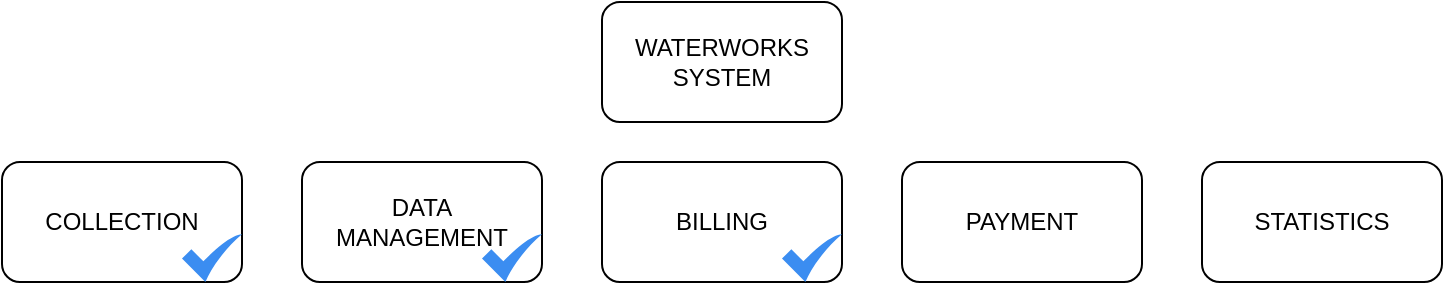 <mxfile version="15.4.0" type="device" pages="5"><diagram id="led_Qont409aElbrCIAP" name="Complete System"><mxGraphModel dx="1264" dy="584" grid="1" gridSize="10" guides="1" tooltips="1" connect="1" arrows="1" fold="1" page="1" pageScale="1" pageWidth="1169" pageHeight="827" math="0" shadow="0"><root><mxCell id="0"/><mxCell id="1" parent="0"/><mxCell id="iMOJa97wFOEEvU0Y_4AZ-1" value="WATERWORKS SYSTEM" style="rounded=1;whiteSpace=wrap;html=1;" parent="1" vertex="1"><mxGeometry x="320" y="10" width="120" height="60" as="geometry"/></mxCell><mxCell id="iMOJa97wFOEEvU0Y_4AZ-3" value="DATA MANAGEMENT" style="rounded=1;whiteSpace=wrap;html=1;" parent="1" vertex="1"><mxGeometry x="170" y="90" width="120" height="60" as="geometry"/></mxCell><mxCell id="iMOJa97wFOEEvU0Y_4AZ-4" value="PAYMENT" style="rounded=1;whiteSpace=wrap;html=1;" parent="1" vertex="1"><mxGeometry x="470" y="90" width="120" height="60" as="geometry"/></mxCell><mxCell id="iMOJa97wFOEEvU0Y_4AZ-5" value="STATISTICS" style="rounded=1;whiteSpace=wrap;html=1;" parent="1" vertex="1"><mxGeometry x="620" y="90" width="120" height="60" as="geometry"/></mxCell><mxCell id="iMOJa97wFOEEvU0Y_4AZ-6" value="BILLING" style="rounded=1;whiteSpace=wrap;html=1;" parent="1" vertex="1"><mxGeometry x="320" y="90" width="120" height="60" as="geometry"/></mxCell><mxCell id="iMOJa97wFOEEvU0Y_4AZ-7" value="COLLECTION" style="rounded=1;whiteSpace=wrap;html=1;" parent="1" vertex="1"><mxGeometry x="20" y="90" width="120" height="60" as="geometry"/></mxCell><mxCell id="A5AloRZTERF1TCBPhKgC-8" value="" style="sketch=0;html=1;aspect=fixed;strokeColor=none;shadow=0;align=center;verticalAlign=top;fillColor=#3B8DF1;shape=mxgraph.gcp2.check" parent="1" vertex="1"><mxGeometry x="110" y="126" width="30" height="24" as="geometry"/></mxCell><mxCell id="A5AloRZTERF1TCBPhKgC-9" value="" style="sketch=0;html=1;aspect=fixed;strokeColor=none;shadow=0;align=center;verticalAlign=top;fillColor=#3B8DF1;shape=mxgraph.gcp2.check" parent="1" vertex="1"><mxGeometry x="260" y="126" width="30" height="24" as="geometry"/></mxCell><mxCell id="A5AloRZTERF1TCBPhKgC-13" value="" style="sketch=0;html=1;aspect=fixed;strokeColor=none;shadow=0;align=center;verticalAlign=top;fillColor=#3B8DF1;shape=mxgraph.gcp2.check" parent="1" vertex="1"><mxGeometry x="410" y="126" width="30" height="24" as="geometry"/></mxCell></root></mxGraphModel></diagram><diagram id="Lf3R_tbYYhffp5V9gzOd" name="Collection"><mxGraphModel dx="1264" dy="584" grid="1" gridSize="10" guides="1" tooltips="1" connect="1" arrows="1" fold="1" page="1" pageScale="1" pageWidth="1169" pageHeight="827" math="0" shadow="0"><root><mxCell id="wFYHvlGpPa2AVsdljoT9-0"/><mxCell id="wFYHvlGpPa2AVsdljoT9-1" parent="wFYHvlGpPa2AVsdljoT9-0"/><mxCell id="wFYHvlGpPa2AVsdljoT9-12" value="" style="edgeStyle=orthogonalEdgeStyle;rounded=0;orthogonalLoop=1;jettySize=auto;html=1;" parent="wFYHvlGpPa2AVsdljoT9-1" source="wFYHvlGpPa2AVsdljoT9-2" target="wFYHvlGpPa2AVsdljoT9-6" edge="1"><mxGeometry relative="1" as="geometry"/></mxCell><mxCell id="bBS3joaV5tKfI3eQAvi6-9" style="edgeStyle=orthogonalEdgeStyle;rounded=0;orthogonalLoop=1;jettySize=auto;html=1;exitX=0.5;exitY=1;exitDx=0;exitDy=0;" parent="wFYHvlGpPa2AVsdljoT9-1" source="wFYHvlGpPa2AVsdljoT9-2" target="bBS3joaV5tKfI3eQAvi6-5" edge="1"><mxGeometry relative="1" as="geometry"/></mxCell><mxCell id="wFYHvlGpPa2AVsdljoT9-2" value="COLLECTION" style="rounded=1;whiteSpace=wrap;html=1;" parent="wFYHvlGpPa2AVsdljoT9-1" vertex="1"><mxGeometry x="320" y="20" width="120" height="60" as="geometry"/></mxCell><mxCell id="wFYHvlGpPa2AVsdljoT9-6" value="Enter reading" style="rounded=1;whiteSpace=wrap;html=1;" parent="wFYHvlGpPa2AVsdljoT9-1" vertex="1"><mxGeometry x="400" y="140" width="120" height="60" as="geometry"/></mxCell><mxCell id="bBS3joaV5tKfI3eQAvi6-5" value="Show existing readings" style="rounded=1;whiteSpace=wrap;html=1;" parent="wFYHvlGpPa2AVsdljoT9-1" vertex="1"><mxGeometry x="240" y="140" width="120" height="60" as="geometry"/></mxCell></root></mxGraphModel></diagram><diagram id="StRa--vo3CwtohP9nKx3" name="Data mangement"><mxGraphModel dx="1264" dy="584" grid="1" gridSize="10" guides="1" tooltips="1" connect="1" arrows="1" fold="1" page="1" pageScale="1" pageWidth="1169" pageHeight="827" math="0" shadow="0"><root><mxCell id="jGFta5SjIOCoFhoacd_q-0"/><mxCell id="jGFta5SjIOCoFhoacd_q-1" parent="jGFta5SjIOCoFhoacd_q-0"/><mxCell id="jGFta5SjIOCoFhoacd_q-2" value="" style="edgeStyle=orthogonalEdgeStyle;rounded=0;orthogonalLoop=1;jettySize=auto;html=1;" parent="jGFta5SjIOCoFhoacd_q-1" source="jGFta5SjIOCoFhoacd_q-3" target="jGFta5SjIOCoFhoacd_q-6" edge="1"><mxGeometry relative="1" as="geometry"/></mxCell><mxCell id="jGFta5SjIOCoFhoacd_q-3" value="DATA MANAGEMENT" style="rounded=1;whiteSpace=wrap;html=1;" parent="jGFta5SjIOCoFhoacd_q-1" vertex="1"><mxGeometry x="320" y="20" width="120" height="60" as="geometry"/></mxCell><mxCell id="jGFta5SjIOCoFhoacd_q-4" value="Manage customers" style="rounded=1;whiteSpace=wrap;html=1;" parent="jGFta5SjIOCoFhoacd_q-1" vertex="1"><mxGeometry x="240" y="260" width="120" height="60" as="geometry"/></mxCell><mxCell id="jGFta5SjIOCoFhoacd_q-5" value="" style="edgeStyle=orthogonalEdgeStyle;rounded=0;orthogonalLoop=1;jettySize=auto;html=1;" parent="jGFta5SjIOCoFhoacd_q-1" source="jGFta5SjIOCoFhoacd_q-6" target="jGFta5SjIOCoFhoacd_q-4" edge="1"><mxGeometry relative="1" as="geometry"/></mxCell><mxCell id="i8tFSg9xffCCY3aiCYT7-4" style="edgeStyle=orthogonalEdgeStyle;rounded=0;orthogonalLoop=1;jettySize=auto;html=1;exitX=0.5;exitY=1;exitDx=0;exitDy=0;" parent="jGFta5SjIOCoFhoacd_q-1" source="jGFta5SjIOCoFhoacd_q-6" target="i8tFSg9xffCCY3aiCYT7-2" edge="1"><mxGeometry relative="1" as="geometry"/></mxCell><mxCell id="i8tFSg9xffCCY3aiCYT7-5" style="edgeStyle=orthogonalEdgeStyle;rounded=0;orthogonalLoop=1;jettySize=auto;html=1;exitX=0.5;exitY=1;exitDx=0;exitDy=0;" parent="jGFta5SjIOCoFhoacd_q-1" source="jGFta5SjIOCoFhoacd_q-6" target="i8tFSg9xffCCY3aiCYT7-1" edge="1"><mxGeometry relative="1" as="geometry"/></mxCell><mxCell id="jGFta5SjIOCoFhoacd_q-6" value="Menu" style="rounded=1;whiteSpace=wrap;html=1;" parent="jGFta5SjIOCoFhoacd_q-1" vertex="1"><mxGeometry x="320" y="140" width="120" height="60" as="geometry"/></mxCell><mxCell id="i8tFSg9xffCCY3aiCYT7-0" value="Manage prices" style="rounded=1;whiteSpace=wrap;html=1;" parent="jGFta5SjIOCoFhoacd_q-1" vertex="1"><mxGeometry x="400" y="260" width="120" height="60" as="geometry"/></mxCell><mxCell id="i8tFSg9xffCCY3aiCYT7-1" value="Show customers" style="rounded=1;whiteSpace=wrap;html=1;" parent="jGFta5SjIOCoFhoacd_q-1" vertex="1"><mxGeometry x="80" y="260" width="120" height="60" as="geometry"/></mxCell><mxCell id="i8tFSg9xffCCY3aiCYT7-2" value="Show segments" style="rounded=1;whiteSpace=wrap;html=1;" parent="jGFta5SjIOCoFhoacd_q-1" vertex="1"><mxGeometry x="560" y="260" width="120" height="60" as="geometry"/></mxCell><mxCell id="i8tFSg9xffCCY3aiCYT7-3" value="" style="edgeStyle=orthogonalEdgeStyle;rounded=0;orthogonalLoop=1;jettySize=auto;html=1;entryX=0.5;entryY=0;entryDx=0;entryDy=0;" parent="jGFta5SjIOCoFhoacd_q-1" target="i8tFSg9xffCCY3aiCYT7-0" edge="1"><mxGeometry relative="1" as="geometry"><mxPoint x="380" y="200" as="sourcePoint"/><mxPoint x="310" y="270" as="targetPoint"/><Array as="points"><mxPoint x="380" y="230"/><mxPoint x="460" y="230"/></Array></mxGeometry></mxCell></root></mxGraphModel></diagram><diagram id="Q_0lELxnqH7BMkXpnaYB" name="Billing"><mxGraphModel dx="1264" dy="584" grid="1" gridSize="10" guides="1" tooltips="1" connect="1" arrows="1" fold="1" page="1" pageScale="1" pageWidth="1169" pageHeight="827" math="0" shadow="0"><root><mxCell id="cXV6B9cnJtiOdzzw6Uww-0"/><mxCell id="cXV6B9cnJtiOdzzw6Uww-1" parent="cXV6B9cnJtiOdzzw6Uww-0"/><mxCell id="cXV6B9cnJtiOdzzw6Uww-3" value="BILLING" style="rounded=1;whiteSpace=wrap;html=1;" parent="cXV6B9cnJtiOdzzw6Uww-1" vertex="1"><mxGeometry x="320" y="20" width="120" height="60" as="geometry"/></mxCell><mxCell id="qUiyiirGC5ZmYx8s4FPG-11" value="" style="edgeStyle=orthogonalEdgeStyle;rounded=0;orthogonalLoop=1;jettySize=auto;html=1;" parent="cXV6B9cnJtiOdzzw6Uww-1" source="cXV6B9cnJtiOdzzw6Uww-4" target="qUiyiirGC5ZmYx8s4FPG-8" edge="1"><mxGeometry relative="1" as="geometry"/></mxCell><mxCell id="cXV6B9cnJtiOdzzw6Uww-4" value="Calculate freshwater price" style="rounded=1;whiteSpace=wrap;html=1;" parent="cXV6B9cnJtiOdzzw6Uww-1" vertex="1"><mxGeometry x="160" y="480" width="120" height="60" as="geometry"/></mxCell><mxCell id="cXV6B9cnJtiOdzzw6Uww-6" style="edgeStyle=orthogonalEdgeStyle;rounded=0;orthogonalLoop=1;jettySize=auto;html=1;exitX=0.5;exitY=1;exitDx=0;exitDy=0;entryX=0.5;entryY=0;entryDx=0;entryDy=0;" parent="cXV6B9cnJtiOdzzw6Uww-1" source="cXV6B9cnJtiOdzzw6Uww-8" target="qUiyiirGC5ZmYx8s4FPG-2" edge="1"><mxGeometry relative="1" as="geometry"><mxPoint x="620" y="360" as="targetPoint"/></mxGeometry></mxCell><mxCell id="cXV6B9cnJtiOdzzw6Uww-7" style="edgeStyle=orthogonalEdgeStyle;rounded=0;orthogonalLoop=1;jettySize=auto;html=1;exitX=0.5;exitY=1;exitDx=0;exitDy=0;" parent="cXV6B9cnJtiOdzzw6Uww-1" source="cXV6B9cnJtiOdzzw6Uww-8" target="cXV6B9cnJtiOdzzw6Uww-10" edge="1"><mxGeometry relative="1" as="geometry"/></mxCell><mxCell id="qUiyiirGC5ZmYx8s4FPG-14" style="edgeStyle=orthogonalEdgeStyle;rounded=0;orthogonalLoop=1;jettySize=auto;html=1;exitX=0.5;exitY=1;exitDx=0;exitDy=0;" parent="cXV6B9cnJtiOdzzw6Uww-1" source="cXV6B9cnJtiOdzzw6Uww-8" target="cXV6B9cnJtiOdzzw6Uww-9" edge="1"><mxGeometry relative="1" as="geometry"/></mxCell><mxCell id="cXV6B9cnJtiOdzzw6Uww-8" value="Calculate price" style="rounded=1;whiteSpace=wrap;html=1;" parent="cXV6B9cnJtiOdzzw6Uww-1" vertex="1"><mxGeometry x="320" y="260" width="120" height="60" as="geometry"/></mxCell><mxCell id="qUiyiirGC5ZmYx8s4FPG-13" value="" style="edgeStyle=orthogonalEdgeStyle;rounded=0;orthogonalLoop=1;jettySize=auto;html=1;" parent="cXV6B9cnJtiOdzzw6Uww-1" source="cXV6B9cnJtiOdzzw6Uww-9" edge="1"><mxGeometry relative="1" as="geometry"><mxPoint x="380" y="480" as="targetPoint"/></mxGeometry></mxCell><mxCell id="cXV6B9cnJtiOdzzw6Uww-9" value="Determine tax" style="rounded=1;whiteSpace=wrap;html=1;" parent="cXV6B9cnJtiOdzzw6Uww-1" vertex="1"><mxGeometry x="320" y="380" width="120" height="60" as="geometry"/></mxCell><mxCell id="qUiyiirGC5ZmYx8s4FPG-0" value="" style="edgeStyle=orthogonalEdgeStyle;rounded=0;orthogonalLoop=1;jettySize=auto;html=1;" parent="cXV6B9cnJtiOdzzw6Uww-1" source="cXV6B9cnJtiOdzzw6Uww-10" target="cXV6B9cnJtiOdzzw6Uww-4" edge="1"><mxGeometry relative="1" as="geometry"/></mxCell><mxCell id="cXV6B9cnJtiOdzzw6Uww-10" value="Calculate freshwater consumption" style="rounded=1;whiteSpace=wrap;html=1;" parent="cXV6B9cnJtiOdzzw6Uww-1" vertex="1"><mxGeometry x="160" y="380" width="120" height="60" as="geometry"/></mxCell><mxCell id="qUiyiirGC5ZmYx8s4FPG-18" value="" style="edgeStyle=orthogonalEdgeStyle;rounded=0;orthogonalLoop=1;jettySize=auto;html=1;" parent="cXV6B9cnJtiOdzzw6Uww-1" source="qUiyiirGC5ZmYx8s4FPG-2" target="qUiyiirGC5ZmYx8s4FPG-17" edge="1"><mxGeometry relative="1" as="geometry"/></mxCell><mxCell id="qUiyiirGC5ZmYx8s4FPG-2" value="Calculate value of moms" style="rounded=1;whiteSpace=wrap;html=1;" parent="cXV6B9cnJtiOdzzw6Uww-1" vertex="1"><mxGeometry x="480" y="380" width="120" height="60" as="geometry"/></mxCell><mxCell id="qUiyiirGC5ZmYx8s4FPG-7" value="" style="edgeStyle=orthogonalEdgeStyle;rounded=0;orthogonalLoop=1;jettySize=auto;html=1;" parent="cXV6B9cnJtiOdzzw6Uww-1" source="qUiyiirGC5ZmYx8s4FPG-3" target="cXV6B9cnJtiOdzzw6Uww-8" edge="1"><mxGeometry relative="1" as="geometry"/></mxCell><mxCell id="qUiyiirGC5ZmYx8s4FPG-3" value="Generate girocard" style="rounded=1;whiteSpace=wrap;html=1;" parent="cXV6B9cnJtiOdzzw6Uww-1" vertex="1"><mxGeometry x="320" y="140" width="120" height="60" as="geometry"/></mxCell><mxCell id="qUiyiirGC5ZmYx8s4FPG-4" value="" style="edgeStyle=orthogonalEdgeStyle;rounded=0;orthogonalLoop=1;jettySize=auto;html=1;endArrow=none;" parent="cXV6B9cnJtiOdzzw6Uww-1" source="cXV6B9cnJtiOdzzw6Uww-3" target="qUiyiirGC5ZmYx8s4FPG-3" edge="1"><mxGeometry relative="1" as="geometry"><mxPoint x="380" y="80" as="sourcePoint"/><mxPoint x="380" y="274" as="targetPoint"/></mxGeometry></mxCell><mxCell id="qUiyiirGC5ZmYx8s4FPG-8" value="Return value to total price" style="rounded=1;whiteSpace=wrap;html=1;" parent="cXV6B9cnJtiOdzzw6Uww-1" vertex="1"><mxGeometry x="160" y="580" width="120" height="60" as="geometry"/></mxCell><mxCell id="qUiyiirGC5ZmYx8s4FPG-10" value="Return value to total price" style="rounded=1;whiteSpace=wrap;html=1;" parent="cXV6B9cnJtiOdzzw6Uww-1" vertex="1"><mxGeometry x="320" y="480" width="120" height="60" as="geometry"/></mxCell><mxCell id="qUiyiirGC5ZmYx8s4FPG-17" value="Return value to total price" style="rounded=1;whiteSpace=wrap;html=1;" parent="cXV6B9cnJtiOdzzw6Uww-1" vertex="1"><mxGeometry x="480" y="480" width="120" height="60" as="geometry"/></mxCell></root></mxGraphModel></diagram><diagram id="N85GFzmzCy1idmbjt6By" name="Statistics"><mxGraphModel dx="1264" dy="584" grid="1" gridSize="10" guides="1" tooltips="1" connect="1" arrows="1" fold="1" page="1" pageScale="1" pageWidth="1169" pageHeight="827" math="0" shadow="0"><root><mxCell id="nefBGx5ZALWmRkURxrpI-0"/><mxCell id="nefBGx5ZALWmRkURxrpI-1" parent="nefBGx5ZALWmRkURxrpI-0"/><mxCell id="x3BGUOhbJ7AVF4-x1fFS-0" value="" style="edgeStyle=orthogonalEdgeStyle;rounded=0;orthogonalLoop=1;jettySize=auto;html=1;" edge="1" parent="nefBGx5ZALWmRkURxrpI-1" source="x3BGUOhbJ7AVF4-x1fFS-1" target="x3BGUOhbJ7AVF4-x1fFS-4"><mxGeometry relative="1" as="geometry"/></mxCell><mxCell id="x3BGUOhbJ7AVF4-x1fFS-1" value="STATISTICS" style="rounded=1;whiteSpace=wrap;html=1;" vertex="1" parent="nefBGx5ZALWmRkURxrpI-1"><mxGeometry x="320" y="20" width="120" height="60" as="geometry"/></mxCell><mxCell id="x3BGUOhbJ7AVF4-x1fFS-2" value="Divide daily total payment into type of payment" style="rounded=1;whiteSpace=wrap;html=1;" vertex="1" parent="nefBGx5ZALWmRkURxrpI-1"><mxGeometry x="320" y="260" width="120" height="60" as="geometry"/></mxCell><mxCell id="x3BGUOhbJ7AVF4-x1fFS-3" value="" style="edgeStyle=orthogonalEdgeStyle;rounded=0;orthogonalLoop=1;jettySize=auto;html=1;" edge="1" parent="nefBGx5ZALWmRkURxrpI-1" source="x3BGUOhbJ7AVF4-x1fFS-4" target="x3BGUOhbJ7AVF4-x1fFS-2"><mxGeometry relative="1" as="geometry"/></mxCell><mxCell id="x3BGUOhbJ7AVF4-x1fFS-4" value="Generate daily total of payments" style="rounded=1;whiteSpace=wrap;html=1;" vertex="1" parent="nefBGx5ZALWmRkURxrpI-1"><mxGeometry x="320" y="140" width="120" height="60" as="geometry"/></mxCell></root></mxGraphModel></diagram></mxfile>